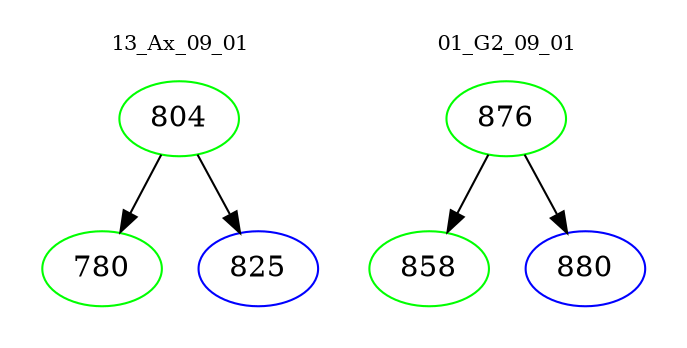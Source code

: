 digraph{
subgraph cluster_0 {
color = white
label = "13_Ax_09_01";
fontsize=10;
T0_804 [label="804", color="green"]
T0_804 -> T0_780 [color="black"]
T0_780 [label="780", color="green"]
T0_804 -> T0_825 [color="black"]
T0_825 [label="825", color="blue"]
}
subgraph cluster_1 {
color = white
label = "01_G2_09_01";
fontsize=10;
T1_876 [label="876", color="green"]
T1_876 -> T1_858 [color="black"]
T1_858 [label="858", color="green"]
T1_876 -> T1_880 [color="black"]
T1_880 [label="880", color="blue"]
}
}
